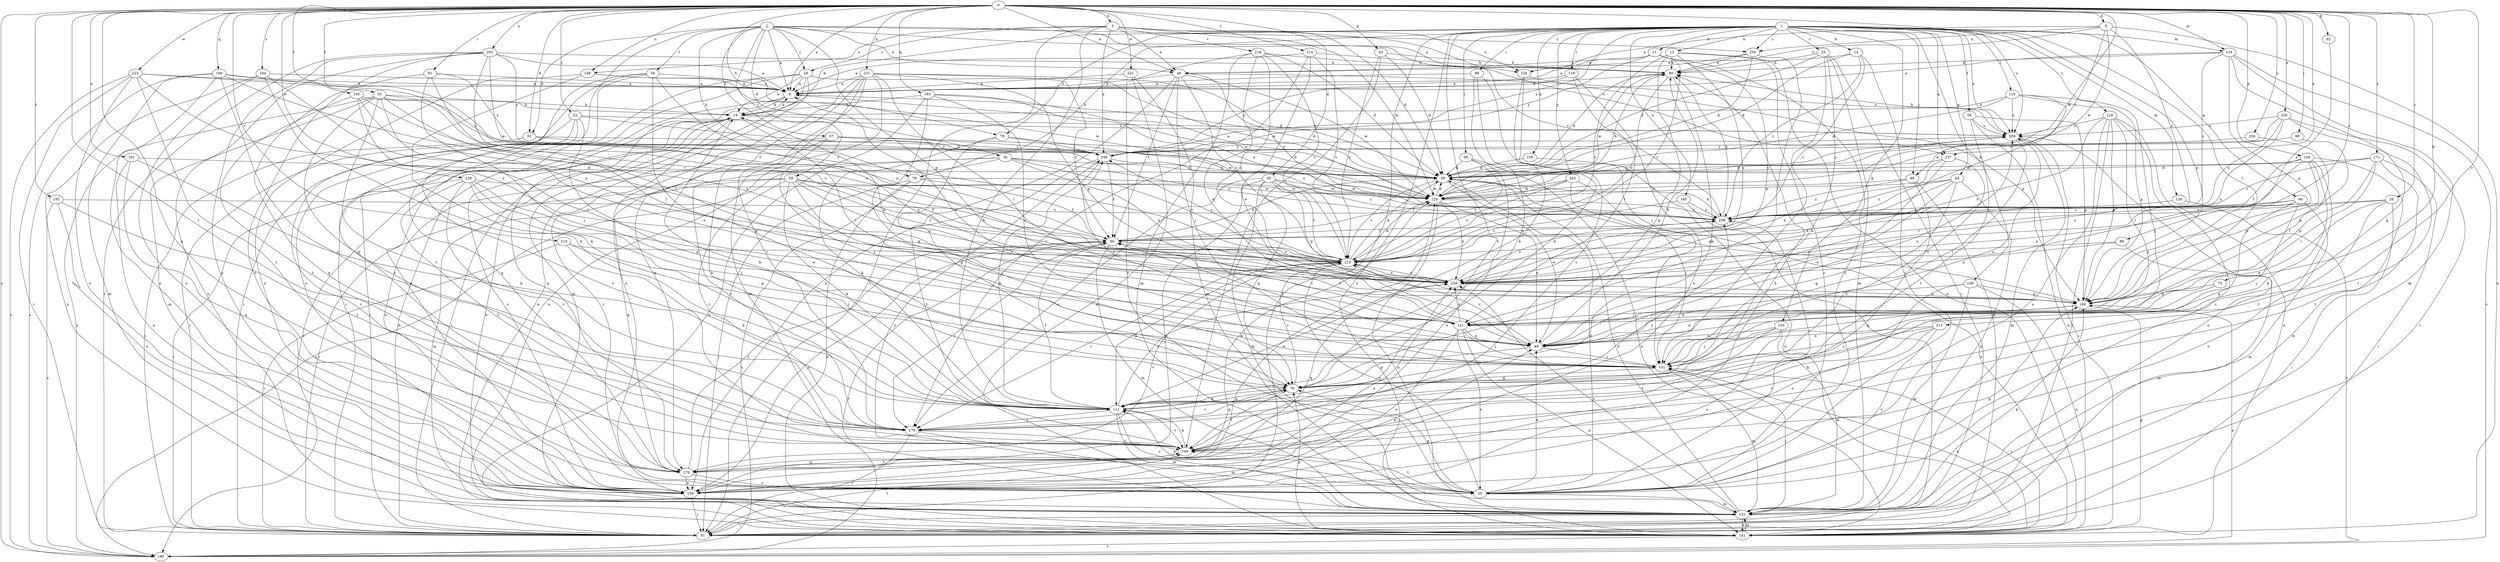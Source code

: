 strict digraph  {
0;
1;
2;
3;
5;
9;
11;
13;
14;
19;
20;
22;
25;
28;
29;
30;
32;
36;
39;
48;
49;
55;
56;
57;
58;
59;
60;
62;
63;
64;
66;
70;
73;
78;
79;
80;
81;
86;
88;
90;
91;
98;
99;
101;
103;
105;
109;
111;
114;
116;
119;
121;
124;
130;
131;
140;
141;
149;
150;
156;
160;
163;
166;
170;
171;
179;
184;
189;
193;
195;
199;
201;
202;
209;
213;
214;
216;
218;
219;
221;
223;
228;
229;
230;
231;
237;
238;
239;
243;
249;
256;
258;
259;
0 -> 3  [label=a];
0 -> 5  [label=a];
0 -> 9  [label=a];
0 -> 20  [label=c];
0 -> 22  [label=c];
0 -> 30  [label=d];
0 -> 32  [label=d];
0 -> 48  [label=e];
0 -> 55  [label=f];
0 -> 62  [label=g];
0 -> 63  [label=g];
0 -> 73  [label=h];
0 -> 78  [label=h];
0 -> 81  [label=i];
0 -> 86  [label=i];
0 -> 98  [label=j];
0 -> 114  [label=l];
0 -> 124  [label=m];
0 -> 149  [label=o];
0 -> 156  [label=p];
0 -> 163  [label=q];
0 -> 166  [label=q];
0 -> 170  [label=q];
0 -> 171  [label=r];
0 -> 179  [label=r];
0 -> 184  [label=s];
0 -> 189  [label=s];
0 -> 193  [label=t];
0 -> 195  [label=t];
0 -> 201  [label=u];
0 -> 202  [label=u];
0 -> 209  [label=u];
0 -> 213  [label=v];
0 -> 214  [label=v];
0 -> 221  [label=w];
0 -> 223  [label=w];
0 -> 228  [label=w];
0 -> 229  [label=w];
0 -> 230  [label=x];
0 -> 231  [label=x];
0 -> 237  [label=x];
0 -> 256  [label=z];
1 -> 11  [label=b];
1 -> 13  [label=b];
1 -> 14  [label=b];
1 -> 19  [label=b];
1 -> 25  [label=c];
1 -> 56  [label=f];
1 -> 64  [label=g];
1 -> 66  [label=g];
1 -> 78  [label=h];
1 -> 79  [label=h];
1 -> 88  [label=i];
1 -> 90  [label=i];
1 -> 91  [label=i];
1 -> 99  [label=j];
1 -> 103  [label=k];
1 -> 105  [label=k];
1 -> 109  [label=k];
1 -> 116  [label=l];
1 -> 119  [label=l];
1 -> 121  [label=l];
1 -> 124  [label=m];
1 -> 130  [label=m];
1 -> 140  [label=n];
1 -> 141  [label=n];
1 -> 160  [label=p];
1 -> 199  [label=t];
1 -> 209  [label=u];
1 -> 216  [label=v];
1 -> 237  [label=x];
1 -> 243  [label=y];
1 -> 249  [label=y];
1 -> 258  [label=z];
2 -> 9  [label=a];
2 -> 28  [label=c];
2 -> 32  [label=d];
2 -> 36  [label=d];
2 -> 48  [label=e];
2 -> 57  [label=f];
2 -> 58  [label=f];
2 -> 59  [label=f];
2 -> 79  [label=h];
2 -> 160  [label=p];
2 -> 170  [label=q];
2 -> 237  [label=x];
2 -> 238  [label=x];
2 -> 258  [label=z];
3 -> 80  [label=h];
3 -> 99  [label=j];
3 -> 141  [label=n];
3 -> 229  [label=w];
3 -> 238  [label=x];
3 -> 258  [label=z];
3 -> 259  [label=z];
5 -> 28  [label=c];
5 -> 39  [label=d];
5 -> 48  [label=e];
5 -> 91  [label=i];
5 -> 111  [label=k];
5 -> 149  [label=o];
5 -> 218  [label=v];
5 -> 229  [label=w];
5 -> 238  [label=x];
5 -> 249  [label=y];
5 -> 259  [label=z];
9 -> 19  [label=b];
9 -> 39  [label=d];
9 -> 91  [label=i];
9 -> 170  [label=q];
11 -> 29  [label=c];
11 -> 48  [label=e];
11 -> 219  [label=v];
11 -> 238  [label=x];
11 -> 239  [label=x];
11 -> 249  [label=y];
13 -> 29  [label=c];
13 -> 70  [label=g];
13 -> 80  [label=h];
13 -> 141  [label=n];
13 -> 219  [label=v];
13 -> 239  [label=x];
14 -> 29  [label=c];
14 -> 39  [label=d];
14 -> 48  [label=e];
14 -> 219  [label=v];
14 -> 259  [label=z];
19 -> 9  [label=a];
19 -> 29  [label=c];
19 -> 91  [label=i];
19 -> 121  [label=l];
19 -> 150  [label=o];
19 -> 189  [label=s];
19 -> 209  [label=u];
20 -> 29  [label=c];
20 -> 49  [label=e];
20 -> 91  [label=i];
20 -> 219  [label=v];
20 -> 259  [label=z];
22 -> 29  [label=c];
22 -> 39  [label=d];
22 -> 70  [label=g];
22 -> 91  [label=i];
22 -> 199  [label=t];
22 -> 209  [label=u];
25 -> 39  [label=d];
25 -> 80  [label=h];
25 -> 91  [label=i];
25 -> 101  [label=j];
25 -> 111  [label=k];
25 -> 131  [label=m];
28 -> 9  [label=a];
28 -> 19  [label=b];
28 -> 91  [label=i];
28 -> 131  [label=m];
28 -> 141  [label=n];
28 -> 150  [label=o];
28 -> 229  [label=w];
29 -> 39  [label=d];
29 -> 49  [label=e];
29 -> 70  [label=g];
29 -> 111  [label=k];
29 -> 131  [label=m];
29 -> 160  [label=p];
29 -> 199  [label=t];
29 -> 219  [label=v];
29 -> 249  [label=y];
29 -> 259  [label=z];
30 -> 70  [label=g];
30 -> 131  [label=m];
30 -> 150  [label=o];
30 -> 160  [label=p];
30 -> 179  [label=r];
30 -> 219  [label=v];
30 -> 229  [label=w];
30 -> 259  [label=z];
32 -> 91  [label=i];
32 -> 239  [label=x];
32 -> 249  [label=y];
36 -> 39  [label=d];
36 -> 170  [label=q];
36 -> 179  [label=r];
36 -> 189  [label=s];
36 -> 219  [label=v];
36 -> 239  [label=x];
36 -> 259  [label=z];
39 -> 9  [label=a];
39 -> 49  [label=e];
39 -> 160  [label=p];
39 -> 209  [label=u];
39 -> 219  [label=v];
39 -> 229  [label=w];
48 -> 9  [label=a];
48 -> 60  [label=f];
48 -> 101  [label=j];
48 -> 150  [label=o];
48 -> 209  [label=u];
48 -> 219  [label=v];
48 -> 229  [label=w];
48 -> 259  [label=z];
49 -> 60  [label=f];
49 -> 70  [label=g];
49 -> 80  [label=h];
49 -> 101  [label=j];
49 -> 209  [label=u];
49 -> 219  [label=v];
49 -> 249  [label=y];
55 -> 19  [label=b];
55 -> 49  [label=e];
55 -> 131  [label=m];
55 -> 179  [label=r];
55 -> 189  [label=s];
55 -> 199  [label=t];
55 -> 219  [label=v];
55 -> 239  [label=x];
55 -> 249  [label=y];
56 -> 141  [label=n];
56 -> 160  [label=p];
56 -> 199  [label=t];
56 -> 209  [label=u];
57 -> 39  [label=d];
57 -> 101  [label=j];
57 -> 111  [label=k];
57 -> 150  [label=o];
57 -> 229  [label=w];
57 -> 249  [label=y];
58 -> 9  [label=a];
58 -> 70  [label=g];
58 -> 91  [label=i];
58 -> 150  [label=o];
58 -> 170  [label=q];
58 -> 239  [label=x];
59 -> 60  [label=f];
59 -> 91  [label=i];
59 -> 101  [label=j];
59 -> 111  [label=k];
59 -> 131  [label=m];
59 -> 179  [label=r];
59 -> 219  [label=v];
59 -> 229  [label=w];
59 -> 239  [label=x];
60 -> 39  [label=d];
60 -> 131  [label=m];
60 -> 150  [label=o];
60 -> 179  [label=r];
60 -> 219  [label=v];
62 -> 239  [label=x];
63 -> 39  [label=d];
63 -> 80  [label=h];
63 -> 199  [label=t];
63 -> 219  [label=v];
64 -> 49  [label=e];
64 -> 70  [label=g];
64 -> 131  [label=m];
64 -> 229  [label=w];
64 -> 239  [label=x];
64 -> 259  [label=z];
66 -> 70  [label=g];
66 -> 101  [label=j];
66 -> 131  [label=m];
66 -> 160  [label=p];
66 -> 239  [label=x];
66 -> 259  [label=z];
70 -> 111  [label=k];
70 -> 179  [label=r];
70 -> 199  [label=t];
70 -> 219  [label=v];
73 -> 49  [label=e];
73 -> 160  [label=p];
78 -> 70  [label=g];
78 -> 111  [label=k];
78 -> 249  [label=y];
78 -> 259  [label=z];
79 -> 60  [label=f];
79 -> 91  [label=i];
79 -> 141  [label=n];
79 -> 189  [label=s];
79 -> 229  [label=w];
80 -> 9  [label=a];
80 -> 39  [label=d];
80 -> 111  [label=k];
80 -> 219  [label=v];
80 -> 229  [label=w];
81 -> 9  [label=a];
81 -> 101  [label=j];
81 -> 121  [label=l];
81 -> 170  [label=q];
81 -> 249  [label=y];
86 -> 131  [label=m];
86 -> 219  [label=v];
86 -> 239  [label=x];
88 -> 9  [label=a];
88 -> 70  [label=g];
88 -> 111  [label=k];
88 -> 199  [label=t];
90 -> 39  [label=d];
90 -> 141  [label=n];
90 -> 150  [label=o];
90 -> 219  [label=v];
91 -> 19  [label=b];
91 -> 199  [label=t];
98 -> 160  [label=p];
98 -> 249  [label=y];
99 -> 91  [label=i];
99 -> 170  [label=q];
99 -> 229  [label=w];
99 -> 259  [label=z];
101 -> 70  [label=g];
101 -> 131  [label=m];
101 -> 141  [label=n];
101 -> 209  [label=u];
103 -> 49  [label=e];
103 -> 101  [label=j];
103 -> 131  [label=m];
103 -> 150  [label=o];
103 -> 199  [label=t];
105 -> 39  [label=d];
105 -> 141  [label=n];
109 -> 49  [label=e];
109 -> 131  [label=m];
109 -> 141  [label=n];
109 -> 150  [label=o];
109 -> 160  [label=p];
111 -> 19  [label=b];
111 -> 29  [label=c];
111 -> 60  [label=f];
111 -> 70  [label=g];
111 -> 131  [label=m];
111 -> 179  [label=r];
111 -> 199  [label=t];
111 -> 239  [label=x];
114 -> 9  [label=a];
114 -> 49  [label=e];
114 -> 80  [label=h];
114 -> 179  [label=r];
114 -> 219  [label=v];
116 -> 19  [label=b];
116 -> 39  [label=d];
116 -> 60  [label=f];
116 -> 101  [label=j];
116 -> 160  [label=p];
116 -> 209  [label=u];
119 -> 9  [label=a];
119 -> 121  [label=l];
119 -> 150  [label=o];
119 -> 249  [label=y];
121 -> 9  [label=a];
121 -> 29  [label=c];
121 -> 49  [label=e];
121 -> 60  [label=f];
121 -> 101  [label=j];
121 -> 141  [label=n];
121 -> 150  [label=o];
121 -> 239  [label=x];
124 -> 9  [label=a];
124 -> 70  [label=g];
124 -> 80  [label=h];
124 -> 131  [label=m];
124 -> 160  [label=p];
124 -> 189  [label=s];
124 -> 259  [label=z];
130 -> 189  [label=s];
130 -> 259  [label=z];
131 -> 19  [label=b];
131 -> 39  [label=d];
131 -> 91  [label=i];
131 -> 101  [label=j];
131 -> 141  [label=n];
131 -> 160  [label=p];
131 -> 209  [label=u];
131 -> 239  [label=x];
140 -> 91  [label=i];
140 -> 219  [label=v];
140 -> 259  [label=z];
141 -> 70  [label=g];
141 -> 101  [label=j];
141 -> 131  [label=m];
141 -> 160  [label=p];
141 -> 189  [label=s];
149 -> 9  [label=a];
149 -> 111  [label=k];
149 -> 150  [label=o];
149 -> 229  [label=w];
150 -> 49  [label=e];
150 -> 80  [label=h];
150 -> 91  [label=i];
150 -> 229  [label=w];
150 -> 239  [label=x];
156 -> 39  [label=d];
156 -> 60  [label=f];
156 -> 111  [label=k];
156 -> 131  [label=m];
156 -> 160  [label=p];
156 -> 199  [label=t];
156 -> 239  [label=x];
160 -> 19  [label=b];
160 -> 49  [label=e];
160 -> 101  [label=j];
160 -> 121  [label=l];
160 -> 189  [label=s];
163 -> 19  [label=b];
163 -> 49  [label=e];
163 -> 70  [label=g];
163 -> 141  [label=n];
163 -> 229  [label=w];
163 -> 259  [label=z];
166 -> 9  [label=a];
166 -> 60  [label=f];
166 -> 131  [label=m];
166 -> 150  [label=o];
166 -> 179  [label=r];
166 -> 189  [label=s];
166 -> 219  [label=v];
170 -> 29  [label=c];
170 -> 60  [label=f];
170 -> 150  [label=o];
170 -> 199  [label=t];
170 -> 219  [label=v];
170 -> 229  [label=w];
171 -> 39  [label=d];
171 -> 91  [label=i];
171 -> 121  [label=l];
171 -> 160  [label=p];
171 -> 199  [label=t];
171 -> 259  [label=z];
179 -> 70  [label=g];
179 -> 91  [label=i];
179 -> 131  [label=m];
179 -> 199  [label=t];
179 -> 259  [label=z];
184 -> 9  [label=a];
184 -> 111  [label=k];
184 -> 141  [label=n];
184 -> 150  [label=o];
184 -> 239  [label=x];
189 -> 60  [label=f];
193 -> 150  [label=o];
193 -> 179  [label=r];
193 -> 189  [label=s];
193 -> 259  [label=z];
195 -> 19  [label=b];
195 -> 121  [label=l];
195 -> 199  [label=t];
195 -> 219  [label=v];
195 -> 239  [label=x];
199 -> 111  [label=k];
199 -> 170  [label=q];
201 -> 39  [label=d];
201 -> 111  [label=k];
201 -> 150  [label=o];
201 -> 170  [label=q];
202 -> 9  [label=a];
202 -> 29  [label=c];
202 -> 80  [label=h];
202 -> 91  [label=i];
202 -> 121  [label=l];
202 -> 141  [label=n];
202 -> 150  [label=o];
202 -> 219  [label=v];
202 -> 249  [label=y];
209 -> 80  [label=h];
209 -> 91  [label=i];
209 -> 101  [label=j];
209 -> 131  [label=m];
209 -> 229  [label=w];
209 -> 249  [label=y];
213 -> 29  [label=c];
213 -> 49  [label=e];
213 -> 101  [label=j];
213 -> 111  [label=k];
213 -> 199  [label=t];
214 -> 91  [label=i];
214 -> 101  [label=j];
214 -> 111  [label=k];
214 -> 219  [label=v];
216 -> 29  [label=c];
216 -> 91  [label=i];
216 -> 121  [label=l];
216 -> 141  [label=n];
216 -> 150  [label=o];
216 -> 160  [label=p];
216 -> 209  [label=u];
216 -> 239  [label=x];
218 -> 29  [label=c];
218 -> 39  [label=d];
218 -> 49  [label=e];
218 -> 80  [label=h];
218 -> 131  [label=m];
218 -> 219  [label=v];
218 -> 239  [label=x];
219 -> 39  [label=d];
219 -> 111  [label=k];
219 -> 179  [label=r];
219 -> 229  [label=w];
219 -> 239  [label=x];
219 -> 249  [label=y];
221 -> 9  [label=a];
221 -> 131  [label=m];
221 -> 141  [label=n];
223 -> 9  [label=a];
223 -> 91  [label=i];
223 -> 150  [label=o];
223 -> 189  [label=s];
223 -> 199  [label=t];
223 -> 229  [label=w];
223 -> 239  [label=x];
228 -> 49  [label=e];
228 -> 70  [label=g];
228 -> 91  [label=i];
228 -> 101  [label=j];
228 -> 179  [label=r];
228 -> 199  [label=t];
228 -> 229  [label=w];
229 -> 39  [label=d];
229 -> 49  [label=e];
229 -> 80  [label=h];
229 -> 141  [label=n];
229 -> 239  [label=x];
229 -> 259  [label=z];
230 -> 91  [label=i];
230 -> 199  [label=t];
230 -> 209  [label=u];
230 -> 229  [label=w];
230 -> 239  [label=x];
230 -> 259  [label=z];
231 -> 9  [label=a];
231 -> 39  [label=d];
231 -> 60  [label=f];
231 -> 121  [label=l];
231 -> 131  [label=m];
231 -> 141  [label=n];
231 -> 150  [label=o];
231 -> 160  [label=p];
231 -> 170  [label=q];
231 -> 179  [label=r];
237 -> 39  [label=d];
237 -> 49  [label=e];
237 -> 179  [label=r];
237 -> 239  [label=x];
238 -> 101  [label=j];
238 -> 111  [label=k];
238 -> 160  [label=p];
239 -> 160  [label=p];
239 -> 170  [label=q];
239 -> 219  [label=v];
239 -> 259  [label=z];
243 -> 60  [label=f];
243 -> 101  [label=j];
243 -> 141  [label=n];
243 -> 219  [label=v];
243 -> 229  [label=w];
249 -> 39  [label=d];
249 -> 60  [label=f];
249 -> 111  [label=k];
249 -> 199  [label=t];
256 -> 121  [label=l];
256 -> 249  [label=y];
258 -> 9  [label=a];
258 -> 39  [label=d];
258 -> 80  [label=h];
258 -> 121  [label=l];
259 -> 39  [label=d];
259 -> 60  [label=f];
259 -> 80  [label=h];
}
